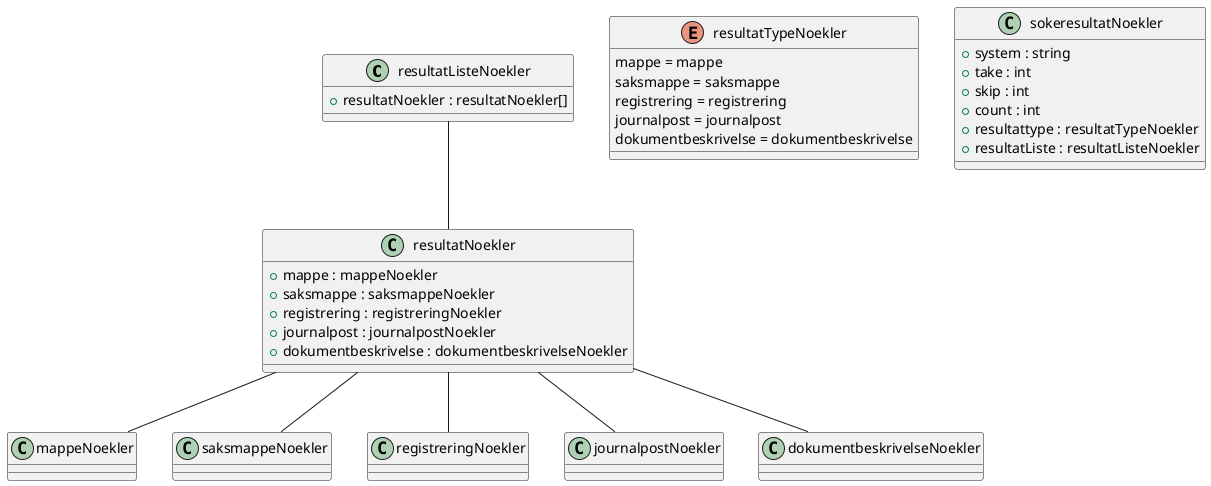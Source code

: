 @startuml

class resultatListeNoekler {
    +resultatNoekler : resultatNoekler[]
}
resultatListeNoekler -- resultatNoekler
class resultatNoekler {
    +mappe : mappeNoekler
    +saksmappe : saksmappeNoekler
    +registrering : registreringNoekler
    +journalpost : journalpostNoekler
    +dokumentbeskrivelse : dokumentbeskrivelseNoekler
}
resultatNoekler -- mappeNoekler
resultatNoekler -- saksmappeNoekler
resultatNoekler -- registreringNoekler
resultatNoekler -- journalpostNoekler
resultatNoekler -- dokumentbeskrivelseNoekler

enum resultatTypeNoekler {
    mappe = mappe
    saksmappe = saksmappe
    registrering = registrering
    journalpost = journalpost
    dokumentbeskrivelse = dokumentbeskrivelse
}
class sokeresultatNoekler {
    +system : string
    +take : int
    +skip : int
    +count : int
    +resultattype : resultatTypeNoekler
    +resultatListe : resultatListeNoekler
}

@enduml
